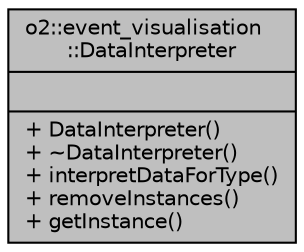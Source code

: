 digraph "o2::event_visualisation::DataInterpreter"
{
 // INTERACTIVE_SVG=YES
  bgcolor="transparent";
  edge [fontname="Helvetica",fontsize="10",labelfontname="Helvetica",labelfontsize="10"];
  node [fontname="Helvetica",fontsize="10",shape=record];
  Node4 [label="{o2::event_visualisation\l::DataInterpreter\n||+ DataInterpreter()\l+ ~DataInterpreter()\l+ interpretDataForType()\l+ removeInstances()\l+ getInstance()\l}",height=0.2,width=0.4,color="black", fillcolor="grey75", style="filled", fontcolor="black"];
}

